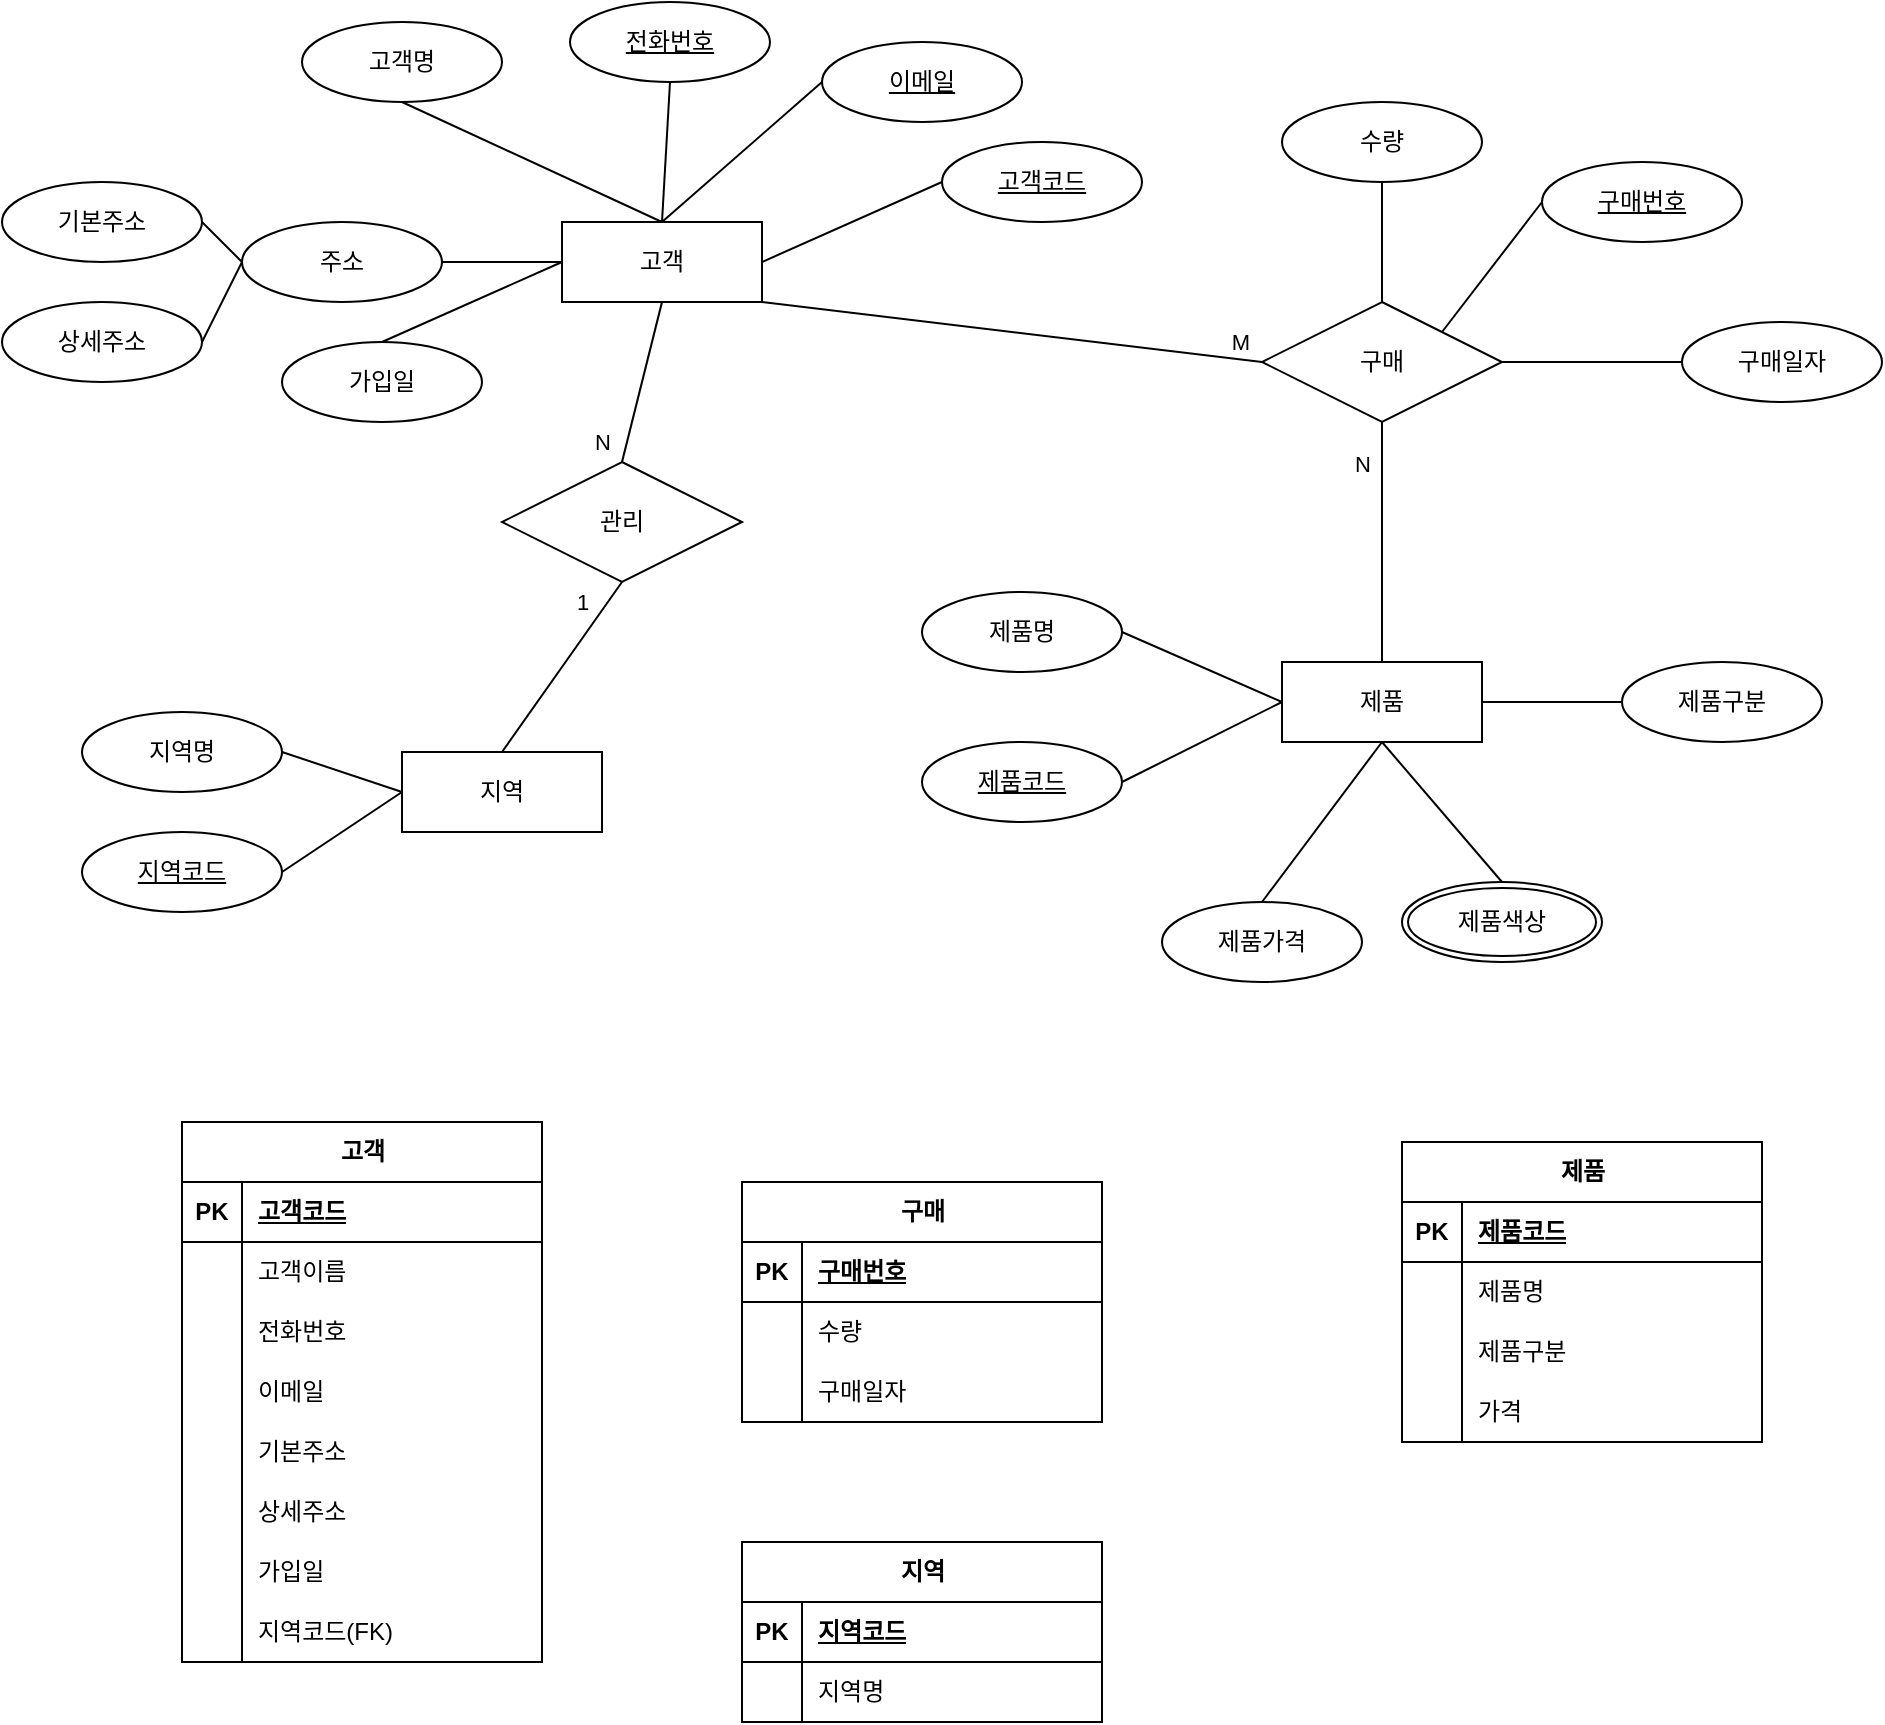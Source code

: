 <mxfile version="25.0.3">
  <diagram name="페이지-1" id="d0QHUHjjBnqB_T0leLFh">
    <mxGraphModel dx="1434" dy="746" grid="1" gridSize="10" guides="1" tooltips="1" connect="1" arrows="1" fold="1" page="1" pageScale="1" pageWidth="827" pageHeight="1169" math="0" shadow="0">
      <root>
        <mxCell id="0" />
        <mxCell id="1" parent="0" />
        <mxCell id="KUGhsdZ3GMTk7Ok1tHTb-1" value="고객" style="whiteSpace=wrap;html=1;align=center;" parent="1" vertex="1">
          <mxGeometry x="360" y="360" width="100" height="40" as="geometry" />
        </mxCell>
        <mxCell id="KUGhsdZ3GMTk7Ok1tHTb-2" value="고객명" style="ellipse;whiteSpace=wrap;html=1;align=center;" parent="1" vertex="1">
          <mxGeometry x="230" y="260" width="100" height="40" as="geometry" />
        </mxCell>
        <mxCell id="KUGhsdZ3GMTk7Ok1tHTb-3" value="" style="endArrow=none;html=1;rounded=0;exitX=0.5;exitY=1;exitDx=0;exitDy=0;entryX=0.5;entryY=0;entryDx=0;entryDy=0;" parent="1" source="KUGhsdZ3GMTk7Ok1tHTb-2" target="KUGhsdZ3GMTk7Ok1tHTb-1" edge="1">
          <mxGeometry relative="1" as="geometry">
            <mxPoint x="330" y="380" as="sourcePoint" />
            <mxPoint x="490" y="380" as="targetPoint" />
          </mxGeometry>
        </mxCell>
        <mxCell id="KUGhsdZ3GMTk7Ok1tHTb-6" value="전화번호" style="ellipse;whiteSpace=wrap;html=1;align=center;fontStyle=4;" parent="1" vertex="1">
          <mxGeometry x="364" y="250" width="100" height="40" as="geometry" />
        </mxCell>
        <mxCell id="KUGhsdZ3GMTk7Ok1tHTb-7" value="" style="endArrow=none;html=1;rounded=0;exitX=0.5;exitY=0;exitDx=0;exitDy=0;entryX=0.5;entryY=1;entryDx=0;entryDy=0;" parent="1" source="KUGhsdZ3GMTk7Ok1tHTb-1" target="KUGhsdZ3GMTk7Ok1tHTb-6" edge="1">
          <mxGeometry relative="1" as="geometry">
            <mxPoint x="340" y="330" as="sourcePoint" />
            <mxPoint x="420" y="370" as="targetPoint" />
          </mxGeometry>
        </mxCell>
        <mxCell id="KUGhsdZ3GMTk7Ok1tHTb-8" value="이메일" style="ellipse;whiteSpace=wrap;html=1;align=center;fontStyle=4;" parent="1" vertex="1">
          <mxGeometry x="490" y="270" width="100" height="40" as="geometry" />
        </mxCell>
        <mxCell id="KUGhsdZ3GMTk7Ok1tHTb-9" value="" style="endArrow=none;html=1;rounded=0;exitX=0.5;exitY=0;exitDx=0;exitDy=0;entryX=0;entryY=0.5;entryDx=0;entryDy=0;" parent="1" source="KUGhsdZ3GMTk7Ok1tHTb-1" target="KUGhsdZ3GMTk7Ok1tHTb-8" edge="1">
          <mxGeometry relative="1" as="geometry">
            <mxPoint x="420" y="370" as="sourcePoint" />
            <mxPoint x="470" y="330" as="targetPoint" />
          </mxGeometry>
        </mxCell>
        <mxCell id="KUGhsdZ3GMTk7Ok1tHTb-10" value="고객코드" style="ellipse;whiteSpace=wrap;html=1;align=center;fontStyle=4;" parent="1" vertex="1">
          <mxGeometry x="550" y="320" width="100" height="40" as="geometry" />
        </mxCell>
        <mxCell id="KUGhsdZ3GMTk7Ok1tHTb-11" value="" style="endArrow=none;html=1;rounded=0;exitX=1;exitY=0.5;exitDx=0;exitDy=0;entryX=0;entryY=0.5;entryDx=0;entryDy=0;" parent="1" source="KUGhsdZ3GMTk7Ok1tHTb-1" target="KUGhsdZ3GMTk7Ok1tHTb-10" edge="1">
          <mxGeometry relative="1" as="geometry">
            <mxPoint x="420" y="370" as="sourcePoint" />
            <mxPoint x="500" y="300" as="targetPoint" />
          </mxGeometry>
        </mxCell>
        <mxCell id="KUGhsdZ3GMTk7Ok1tHTb-12" value="주소" style="ellipse;whiteSpace=wrap;html=1;align=center;" parent="1" vertex="1">
          <mxGeometry x="200" y="360" width="100" height="40" as="geometry" />
        </mxCell>
        <mxCell id="KUGhsdZ3GMTk7Ok1tHTb-13" value="" style="endArrow=none;html=1;rounded=0;exitX=1;exitY=0.5;exitDx=0;exitDy=0;entryX=0;entryY=0.5;entryDx=0;entryDy=0;" parent="1" source="KUGhsdZ3GMTk7Ok1tHTb-12" target="KUGhsdZ3GMTk7Ok1tHTb-1" edge="1">
          <mxGeometry relative="1" as="geometry">
            <mxPoint x="290" y="310" as="sourcePoint" />
            <mxPoint x="420" y="370" as="targetPoint" />
          </mxGeometry>
        </mxCell>
        <mxCell id="KUGhsdZ3GMTk7Ok1tHTb-14" value="기본주소" style="ellipse;whiteSpace=wrap;html=1;align=center;" parent="1" vertex="1">
          <mxGeometry x="80" y="340" width="100" height="40" as="geometry" />
        </mxCell>
        <mxCell id="KUGhsdZ3GMTk7Ok1tHTb-15" value="상세주소" style="ellipse;whiteSpace=wrap;html=1;align=center;" parent="1" vertex="1">
          <mxGeometry x="80" y="400" width="100" height="40" as="geometry" />
        </mxCell>
        <mxCell id="KUGhsdZ3GMTk7Ok1tHTb-17" value="" style="endArrow=none;html=1;rounded=0;exitX=1;exitY=0.5;exitDx=0;exitDy=0;entryX=0;entryY=0.5;entryDx=0;entryDy=0;" parent="1" source="KUGhsdZ3GMTk7Ok1tHTb-14" target="KUGhsdZ3GMTk7Ok1tHTb-12" edge="1">
          <mxGeometry relative="1" as="geometry">
            <mxPoint x="290" y="310" as="sourcePoint" />
            <mxPoint x="420" y="370" as="targetPoint" />
          </mxGeometry>
        </mxCell>
        <mxCell id="KUGhsdZ3GMTk7Ok1tHTb-18" value="" style="endArrow=none;html=1;rounded=0;exitX=1;exitY=0.5;exitDx=0;exitDy=0;entryX=0;entryY=0.5;entryDx=0;entryDy=0;" parent="1" source="KUGhsdZ3GMTk7Ok1tHTb-15" target="KUGhsdZ3GMTk7Ok1tHTb-12" edge="1">
          <mxGeometry relative="1" as="geometry">
            <mxPoint x="190" y="370" as="sourcePoint" />
            <mxPoint x="210" y="390" as="targetPoint" />
          </mxGeometry>
        </mxCell>
        <mxCell id="KUGhsdZ3GMTk7Ok1tHTb-19" value="가입일" style="ellipse;whiteSpace=wrap;html=1;align=center;" parent="1" vertex="1">
          <mxGeometry x="220" y="420" width="100" height="40" as="geometry" />
        </mxCell>
        <mxCell id="KUGhsdZ3GMTk7Ok1tHTb-20" value="" style="endArrow=none;html=1;rounded=0;exitX=0.5;exitY=0;exitDx=0;exitDy=0;entryX=0;entryY=0.5;entryDx=0;entryDy=0;" parent="1" source="KUGhsdZ3GMTk7Ok1tHTb-19" target="KUGhsdZ3GMTk7Ok1tHTb-1" edge="1">
          <mxGeometry relative="1" as="geometry">
            <mxPoint x="310" y="390" as="sourcePoint" />
            <mxPoint x="370" y="390" as="targetPoint" />
          </mxGeometry>
        </mxCell>
        <mxCell id="KUGhsdZ3GMTk7Ok1tHTb-36" value="지역명" style="ellipse;whiteSpace=wrap;html=1;align=center;" parent="1" vertex="1">
          <mxGeometry x="120" y="605" width="100" height="40" as="geometry" />
        </mxCell>
        <mxCell id="KUGhsdZ3GMTk7Ok1tHTb-38" value="지역코드" style="ellipse;whiteSpace=wrap;html=1;align=center;fontStyle=4;" parent="1" vertex="1">
          <mxGeometry x="120" y="665" width="100" height="40" as="geometry" />
        </mxCell>
        <mxCell id="KUGhsdZ3GMTk7Ok1tHTb-39" value="" style="endArrow=none;html=1;rounded=0;entryX=1;entryY=0.5;entryDx=0;entryDy=0;" parent="1" target="KUGhsdZ3GMTk7Ok1tHTb-38" edge="1">
          <mxGeometry relative="1" as="geometry">
            <mxPoint x="280" y="645" as="sourcePoint" />
            <mxPoint x="230" y="635" as="targetPoint" />
          </mxGeometry>
        </mxCell>
        <mxCell id="KUGhsdZ3GMTk7Ok1tHTb-43" value="제품명" style="ellipse;whiteSpace=wrap;html=1;align=center;" parent="1" vertex="1">
          <mxGeometry x="540" y="545" width="100" height="40" as="geometry" />
        </mxCell>
        <mxCell id="KUGhsdZ3GMTk7Ok1tHTb-44" value="" style="endArrow=none;html=1;rounded=0;exitX=0;exitY=0.5;exitDx=0;exitDy=0;entryX=1;entryY=0.5;entryDx=0;entryDy=0;" parent="1" source="KUGhsdZ3GMTk7Ok1tHTb-50" target="KUGhsdZ3GMTk7Ok1tHTb-43" edge="1">
          <mxGeometry relative="1" as="geometry">
            <mxPoint x="744" y="640" as="sourcePoint" />
            <mxPoint x="660" y="620" as="targetPoint" />
          </mxGeometry>
        </mxCell>
        <mxCell id="KUGhsdZ3GMTk7Ok1tHTb-45" value="제품코드" style="ellipse;whiteSpace=wrap;html=1;align=center;fontStyle=4;" parent="1" vertex="1">
          <mxGeometry x="540" y="620" width="100" height="40" as="geometry" />
        </mxCell>
        <mxCell id="KUGhsdZ3GMTk7Ok1tHTb-46" value="" style="endArrow=none;html=1;rounded=0;entryX=1;entryY=0.5;entryDx=0;entryDy=0;exitX=0;exitY=0.5;exitDx=0;exitDy=0;" parent="1" source="KUGhsdZ3GMTk7Ok1tHTb-50" target="KUGhsdZ3GMTk7Ok1tHTb-45" edge="1">
          <mxGeometry relative="1" as="geometry">
            <mxPoint x="740" y="630" as="sourcePoint" />
            <mxPoint x="690" y="620" as="targetPoint" />
          </mxGeometry>
        </mxCell>
        <mxCell id="KUGhsdZ3GMTk7Ok1tHTb-48" value="지역" style="whiteSpace=wrap;html=1;align=center;" parent="1" vertex="1">
          <mxGeometry x="280" y="625" width="100" height="40" as="geometry" />
        </mxCell>
        <mxCell id="KUGhsdZ3GMTk7Ok1tHTb-49" value="" style="endArrow=none;html=1;rounded=0;exitX=0;exitY=0.5;exitDx=0;exitDy=0;entryX=1;entryY=0.5;entryDx=0;entryDy=0;" parent="1" source="KUGhsdZ3GMTk7Ok1tHTb-48" target="KUGhsdZ3GMTk7Ok1tHTb-36" edge="1">
          <mxGeometry relative="1" as="geometry">
            <mxPoint x="584" y="555" as="sourcePoint" />
            <mxPoint x="520" y="525" as="targetPoint" />
          </mxGeometry>
        </mxCell>
        <mxCell id="KUGhsdZ3GMTk7Ok1tHTb-50" value="제품" style="whiteSpace=wrap;html=1;align=center;" parent="1" vertex="1">
          <mxGeometry x="720" y="580" width="100" height="40" as="geometry" />
        </mxCell>
        <mxCell id="KUGhsdZ3GMTk7Ok1tHTb-51" value="제품구분" style="ellipse;whiteSpace=wrap;html=1;align=center;" parent="1" vertex="1">
          <mxGeometry x="890" y="580" width="100" height="40" as="geometry" />
        </mxCell>
        <mxCell id="KUGhsdZ3GMTk7Ok1tHTb-53" value="" style="endArrow=none;html=1;rounded=0;entryX=0;entryY=0.5;entryDx=0;entryDy=0;exitX=1;exitY=0.5;exitDx=0;exitDy=0;" parent="1" source="KUGhsdZ3GMTk7Ok1tHTb-50" target="KUGhsdZ3GMTk7Ok1tHTb-51" edge="1">
          <mxGeometry relative="1" as="geometry">
            <mxPoint x="840" y="645" as="sourcePoint" />
            <mxPoint x="670" y="630" as="targetPoint" />
          </mxGeometry>
        </mxCell>
        <mxCell id="KUGhsdZ3GMTk7Ok1tHTb-54" value="제품색상" style="ellipse;shape=doubleEllipse;margin=3;whiteSpace=wrap;html=1;align=center;" parent="1" vertex="1">
          <mxGeometry x="780" y="690" width="100" height="40" as="geometry" />
        </mxCell>
        <mxCell id="KUGhsdZ3GMTk7Ok1tHTb-55" value="" style="endArrow=none;html=1;rounded=0;entryX=0.5;entryY=0;entryDx=0;entryDy=0;exitX=0.5;exitY=1;exitDx=0;exitDy=0;" parent="1" source="KUGhsdZ3GMTk7Ok1tHTb-50" target="KUGhsdZ3GMTk7Ok1tHTb-54" edge="1">
          <mxGeometry relative="1" as="geometry">
            <mxPoint x="740" y="655" as="sourcePoint" />
            <mxPoint x="690" y="680" as="targetPoint" />
          </mxGeometry>
        </mxCell>
        <mxCell id="KUGhsdZ3GMTk7Ok1tHTb-56" value="제품가격" style="ellipse;whiteSpace=wrap;html=1;align=center;" parent="1" vertex="1">
          <mxGeometry x="660" y="700" width="100" height="40" as="geometry" />
        </mxCell>
        <mxCell id="KUGhsdZ3GMTk7Ok1tHTb-57" value="" style="endArrow=none;html=1;rounded=0;exitX=0.5;exitY=1;exitDx=0;exitDy=0;entryX=0.5;entryY=0;entryDx=0;entryDy=0;" parent="1" source="KUGhsdZ3GMTk7Ok1tHTb-50" target="KUGhsdZ3GMTk7Ok1tHTb-56" edge="1">
          <mxGeometry relative="1" as="geometry">
            <mxPoint x="790" y="635" as="sourcePoint" />
            <mxPoint x="820" y="610" as="targetPoint" />
          </mxGeometry>
        </mxCell>
        <mxCell id="KUGhsdZ3GMTk7Ok1tHTb-58" value="관리" style="shape=rhombus;perimeter=rhombusPerimeter;whiteSpace=wrap;html=1;align=center;" parent="1" vertex="1">
          <mxGeometry x="330" y="480" width="120" height="60" as="geometry" />
        </mxCell>
        <mxCell id="KUGhsdZ3GMTk7Ok1tHTb-59" value="구매" style="shape=rhombus;perimeter=rhombusPerimeter;whiteSpace=wrap;html=1;align=center;" parent="1" vertex="1">
          <mxGeometry x="710" y="400" width="120" height="60" as="geometry" />
        </mxCell>
        <mxCell id="KUGhsdZ3GMTk7Ok1tHTb-67" value="" style="endArrow=none;html=1;rounded=0;exitX=0.5;exitY=0;exitDx=0;exitDy=0;entryX=0.5;entryY=1;entryDx=0;entryDy=0;" parent="1" source="KUGhsdZ3GMTk7Ok1tHTb-58" target="KUGhsdZ3GMTk7Ok1tHTb-1" edge="1">
          <mxGeometry relative="1" as="geometry">
            <mxPoint x="280" y="430" as="sourcePoint" />
            <mxPoint x="370" y="390" as="targetPoint" />
          </mxGeometry>
        </mxCell>
        <mxCell id="KUGhsdZ3GMTk7Ok1tHTb-69" value="N" style="edgeLabel;html=1;align=center;verticalAlign=middle;resizable=0;points=[];" parent="KUGhsdZ3GMTk7Ok1tHTb-67" vertex="1" connectable="0">
          <mxGeometry x="0.006" y="-1" relative="1" as="geometry">
            <mxPoint x="-21" y="30" as="offset" />
          </mxGeometry>
        </mxCell>
        <mxCell id="KUGhsdZ3GMTk7Ok1tHTb-68" value="" style="endArrow=none;html=1;rounded=0;entryX=0.5;entryY=1;entryDx=0;entryDy=0;exitX=0.5;exitY=0;exitDx=0;exitDy=0;" parent="1" source="KUGhsdZ3GMTk7Ok1tHTb-48" target="KUGhsdZ3GMTk7Ok1tHTb-58" edge="1">
          <mxGeometry relative="1" as="geometry">
            <mxPoint x="330" y="620" as="sourcePoint" />
            <mxPoint x="350" y="550" as="targetPoint" />
          </mxGeometry>
        </mxCell>
        <mxCell id="KUGhsdZ3GMTk7Ok1tHTb-70" value="1" style="edgeLabel;html=1;align=center;verticalAlign=middle;resizable=0;points=[];" parent="KUGhsdZ3GMTk7Ok1tHTb-68" vertex="1" connectable="0">
          <mxGeometry x="0.365" relative="1" as="geometry">
            <mxPoint x="-1" y="-17" as="offset" />
          </mxGeometry>
        </mxCell>
        <mxCell id="KUGhsdZ3GMTk7Ok1tHTb-71" value="" style="endArrow=none;html=1;rounded=0;exitX=1;exitY=1;exitDx=0;exitDy=0;entryX=0;entryY=0.5;entryDx=0;entryDy=0;" parent="1" source="KUGhsdZ3GMTk7Ok1tHTb-1" target="KUGhsdZ3GMTk7Ok1tHTb-59" edge="1">
          <mxGeometry relative="1" as="geometry">
            <mxPoint x="470" y="390" as="sourcePoint" />
            <mxPoint x="560" y="350" as="targetPoint" />
          </mxGeometry>
        </mxCell>
        <mxCell id="KUGhsdZ3GMTk7Ok1tHTb-79" value="M" style="edgeLabel;html=1;align=center;verticalAlign=middle;resizable=0;points=[];" parent="KUGhsdZ3GMTk7Ok1tHTb-71" vertex="1" connectable="0">
          <mxGeometry x="0.648" relative="1" as="geometry">
            <mxPoint x="33" y="-5" as="offset" />
          </mxGeometry>
        </mxCell>
        <mxCell id="KUGhsdZ3GMTk7Ok1tHTb-72" value="" style="endArrow=none;html=1;rounded=0;exitX=0.5;exitY=1;exitDx=0;exitDy=0;entryX=0.5;entryY=0;entryDx=0;entryDy=0;" parent="1" source="KUGhsdZ3GMTk7Ok1tHTb-59" target="KUGhsdZ3GMTk7Ok1tHTb-50" edge="1">
          <mxGeometry relative="1" as="geometry">
            <mxPoint x="470" y="410" as="sourcePoint" />
            <mxPoint x="630" y="490" as="targetPoint" />
          </mxGeometry>
        </mxCell>
        <mxCell id="KUGhsdZ3GMTk7Ok1tHTb-80" value="N" style="edgeLabel;html=1;align=center;verticalAlign=middle;resizable=0;points=[];" parent="KUGhsdZ3GMTk7Ok1tHTb-72" vertex="1" connectable="0">
          <mxGeometry x="-0.211" y="1" relative="1" as="geometry">
            <mxPoint x="-11" y="-27" as="offset" />
          </mxGeometry>
        </mxCell>
        <mxCell id="KUGhsdZ3GMTk7Ok1tHTb-73" value="구매번호" style="ellipse;whiteSpace=wrap;html=1;align=center;fontStyle=4;" parent="1" vertex="1">
          <mxGeometry x="850" y="330" width="100" height="40" as="geometry" />
        </mxCell>
        <mxCell id="KUGhsdZ3GMTk7Ok1tHTb-74" value="수량" style="ellipse;whiteSpace=wrap;html=1;align=center;" parent="1" vertex="1">
          <mxGeometry x="720" y="300" width="100" height="40" as="geometry" />
        </mxCell>
        <mxCell id="KUGhsdZ3GMTk7Ok1tHTb-75" value="구매일자" style="ellipse;whiteSpace=wrap;html=1;align=center;" parent="1" vertex="1">
          <mxGeometry x="920" y="410" width="100" height="40" as="geometry" />
        </mxCell>
        <mxCell id="KUGhsdZ3GMTk7Ok1tHTb-76" value="" style="endArrow=none;html=1;rounded=0;entryX=0.5;entryY=1;entryDx=0;entryDy=0;exitX=0.5;exitY=0;exitDx=0;exitDy=0;" parent="1" source="KUGhsdZ3GMTk7Ok1tHTb-59" target="KUGhsdZ3GMTk7Ok1tHTb-74" edge="1">
          <mxGeometry relative="1" as="geometry">
            <mxPoint x="740" y="410" as="sourcePoint" />
            <mxPoint x="810" y="325" as="targetPoint" />
          </mxGeometry>
        </mxCell>
        <mxCell id="KUGhsdZ3GMTk7Ok1tHTb-77" value="" style="endArrow=none;html=1;rounded=0;entryX=0;entryY=0.5;entryDx=0;entryDy=0;exitX=1;exitY=0;exitDx=0;exitDy=0;" parent="1" source="KUGhsdZ3GMTk7Ok1tHTb-59" target="KUGhsdZ3GMTk7Ok1tHTb-73" edge="1">
          <mxGeometry relative="1" as="geometry">
            <mxPoint x="750" y="420" as="sourcePoint" />
            <mxPoint x="847" y="380" as="targetPoint" />
          </mxGeometry>
        </mxCell>
        <mxCell id="KUGhsdZ3GMTk7Ok1tHTb-78" value="" style="endArrow=none;html=1;rounded=0;entryX=0;entryY=0.5;entryDx=0;entryDy=0;exitX=1;exitY=0.5;exitDx=0;exitDy=0;" parent="1" source="KUGhsdZ3GMTk7Ok1tHTb-59" target="KUGhsdZ3GMTk7Ok1tHTb-75" edge="1">
          <mxGeometry relative="1" as="geometry">
            <mxPoint x="780" y="435" as="sourcePoint" />
            <mxPoint x="850" y="410" as="targetPoint" />
          </mxGeometry>
        </mxCell>
        <mxCell id="mt2pDggHzSbMjVmU1vKX-1" value="고객" style="shape=table;startSize=30;container=1;collapsible=1;childLayout=tableLayout;fixedRows=1;rowLines=0;fontStyle=1;align=center;resizeLast=1;html=1;" vertex="1" parent="1">
          <mxGeometry x="170" y="810" width="180" height="270" as="geometry" />
        </mxCell>
        <mxCell id="mt2pDggHzSbMjVmU1vKX-2" value="" style="shape=tableRow;horizontal=0;startSize=0;swimlaneHead=0;swimlaneBody=0;fillColor=none;collapsible=0;dropTarget=0;points=[[0,0.5],[1,0.5]];portConstraint=eastwest;top=0;left=0;right=0;bottom=1;" vertex="1" parent="mt2pDggHzSbMjVmU1vKX-1">
          <mxGeometry y="30" width="180" height="30" as="geometry" />
        </mxCell>
        <mxCell id="mt2pDggHzSbMjVmU1vKX-3" value="PK" style="shape=partialRectangle;connectable=0;fillColor=none;top=0;left=0;bottom=0;right=0;fontStyle=1;overflow=hidden;whiteSpace=wrap;html=1;" vertex="1" parent="mt2pDggHzSbMjVmU1vKX-2">
          <mxGeometry width="30" height="30" as="geometry">
            <mxRectangle width="30" height="30" as="alternateBounds" />
          </mxGeometry>
        </mxCell>
        <mxCell id="mt2pDggHzSbMjVmU1vKX-4" value="고객코드" style="shape=partialRectangle;connectable=0;fillColor=none;top=0;left=0;bottom=0;right=0;align=left;spacingLeft=6;fontStyle=5;overflow=hidden;whiteSpace=wrap;html=1;" vertex="1" parent="mt2pDggHzSbMjVmU1vKX-2">
          <mxGeometry x="30" width="150" height="30" as="geometry">
            <mxRectangle width="150" height="30" as="alternateBounds" />
          </mxGeometry>
        </mxCell>
        <mxCell id="mt2pDggHzSbMjVmU1vKX-5" value="" style="shape=tableRow;horizontal=0;startSize=0;swimlaneHead=0;swimlaneBody=0;fillColor=none;collapsible=0;dropTarget=0;points=[[0,0.5],[1,0.5]];portConstraint=eastwest;top=0;left=0;right=0;bottom=0;" vertex="1" parent="mt2pDggHzSbMjVmU1vKX-1">
          <mxGeometry y="60" width="180" height="30" as="geometry" />
        </mxCell>
        <mxCell id="mt2pDggHzSbMjVmU1vKX-6" value="" style="shape=partialRectangle;connectable=0;fillColor=none;top=0;left=0;bottom=0;right=0;editable=1;overflow=hidden;whiteSpace=wrap;html=1;" vertex="1" parent="mt2pDggHzSbMjVmU1vKX-5">
          <mxGeometry width="30" height="30" as="geometry">
            <mxRectangle width="30" height="30" as="alternateBounds" />
          </mxGeometry>
        </mxCell>
        <mxCell id="mt2pDggHzSbMjVmU1vKX-7" value="고객이름" style="shape=partialRectangle;connectable=0;fillColor=none;top=0;left=0;bottom=0;right=0;align=left;spacingLeft=6;overflow=hidden;whiteSpace=wrap;html=1;" vertex="1" parent="mt2pDggHzSbMjVmU1vKX-5">
          <mxGeometry x="30" width="150" height="30" as="geometry">
            <mxRectangle width="150" height="30" as="alternateBounds" />
          </mxGeometry>
        </mxCell>
        <mxCell id="mt2pDggHzSbMjVmU1vKX-8" value="" style="shape=tableRow;horizontal=0;startSize=0;swimlaneHead=0;swimlaneBody=0;fillColor=none;collapsible=0;dropTarget=0;points=[[0,0.5],[1,0.5]];portConstraint=eastwest;top=0;left=0;right=0;bottom=0;" vertex="1" parent="mt2pDggHzSbMjVmU1vKX-1">
          <mxGeometry y="90" width="180" height="30" as="geometry" />
        </mxCell>
        <mxCell id="mt2pDggHzSbMjVmU1vKX-9" value="" style="shape=partialRectangle;connectable=0;fillColor=none;top=0;left=0;bottom=0;right=0;editable=1;overflow=hidden;whiteSpace=wrap;html=1;" vertex="1" parent="mt2pDggHzSbMjVmU1vKX-8">
          <mxGeometry width="30" height="30" as="geometry">
            <mxRectangle width="30" height="30" as="alternateBounds" />
          </mxGeometry>
        </mxCell>
        <mxCell id="mt2pDggHzSbMjVmU1vKX-10" value="전화번호" style="shape=partialRectangle;connectable=0;fillColor=none;top=0;left=0;bottom=0;right=0;align=left;spacingLeft=6;overflow=hidden;whiteSpace=wrap;html=1;" vertex="1" parent="mt2pDggHzSbMjVmU1vKX-8">
          <mxGeometry x="30" width="150" height="30" as="geometry">
            <mxRectangle width="150" height="30" as="alternateBounds" />
          </mxGeometry>
        </mxCell>
        <mxCell id="mt2pDggHzSbMjVmU1vKX-11" value="" style="shape=tableRow;horizontal=0;startSize=0;swimlaneHead=0;swimlaneBody=0;fillColor=none;collapsible=0;dropTarget=0;points=[[0,0.5],[1,0.5]];portConstraint=eastwest;top=0;left=0;right=0;bottom=0;" vertex="1" parent="mt2pDggHzSbMjVmU1vKX-1">
          <mxGeometry y="120" width="180" height="30" as="geometry" />
        </mxCell>
        <mxCell id="mt2pDggHzSbMjVmU1vKX-12" value="" style="shape=partialRectangle;connectable=0;fillColor=none;top=0;left=0;bottom=0;right=0;editable=1;overflow=hidden;whiteSpace=wrap;html=1;" vertex="1" parent="mt2pDggHzSbMjVmU1vKX-11">
          <mxGeometry width="30" height="30" as="geometry">
            <mxRectangle width="30" height="30" as="alternateBounds" />
          </mxGeometry>
        </mxCell>
        <mxCell id="mt2pDggHzSbMjVmU1vKX-13" value="이메일" style="shape=partialRectangle;connectable=0;fillColor=none;top=0;left=0;bottom=0;right=0;align=left;spacingLeft=6;overflow=hidden;whiteSpace=wrap;html=1;" vertex="1" parent="mt2pDggHzSbMjVmU1vKX-11">
          <mxGeometry x="30" width="150" height="30" as="geometry">
            <mxRectangle width="150" height="30" as="alternateBounds" />
          </mxGeometry>
        </mxCell>
        <mxCell id="mt2pDggHzSbMjVmU1vKX-14" value="" style="shape=tableRow;horizontal=0;startSize=0;swimlaneHead=0;swimlaneBody=0;fillColor=none;collapsible=0;dropTarget=0;points=[[0,0.5],[1,0.5]];portConstraint=eastwest;top=0;left=0;right=0;bottom=0;" vertex="1" parent="mt2pDggHzSbMjVmU1vKX-1">
          <mxGeometry y="150" width="180" height="30" as="geometry" />
        </mxCell>
        <mxCell id="mt2pDggHzSbMjVmU1vKX-15" value="" style="shape=partialRectangle;connectable=0;fillColor=none;top=0;left=0;bottom=0;right=0;editable=1;overflow=hidden;whiteSpace=wrap;html=1;" vertex="1" parent="mt2pDggHzSbMjVmU1vKX-14">
          <mxGeometry width="30" height="30" as="geometry">
            <mxRectangle width="30" height="30" as="alternateBounds" />
          </mxGeometry>
        </mxCell>
        <mxCell id="mt2pDggHzSbMjVmU1vKX-16" value="기본주소" style="shape=partialRectangle;connectable=0;fillColor=none;top=0;left=0;bottom=0;right=0;align=left;spacingLeft=6;overflow=hidden;whiteSpace=wrap;html=1;" vertex="1" parent="mt2pDggHzSbMjVmU1vKX-14">
          <mxGeometry x="30" width="150" height="30" as="geometry">
            <mxRectangle width="150" height="30" as="alternateBounds" />
          </mxGeometry>
        </mxCell>
        <mxCell id="mt2pDggHzSbMjVmU1vKX-17" value="" style="shape=tableRow;horizontal=0;startSize=0;swimlaneHead=0;swimlaneBody=0;fillColor=none;collapsible=0;dropTarget=0;points=[[0,0.5],[1,0.5]];portConstraint=eastwest;top=0;left=0;right=0;bottom=0;" vertex="1" parent="mt2pDggHzSbMjVmU1vKX-1">
          <mxGeometry y="180" width="180" height="30" as="geometry" />
        </mxCell>
        <mxCell id="mt2pDggHzSbMjVmU1vKX-18" value="" style="shape=partialRectangle;connectable=0;fillColor=none;top=0;left=0;bottom=0;right=0;editable=1;overflow=hidden;whiteSpace=wrap;html=1;" vertex="1" parent="mt2pDggHzSbMjVmU1vKX-17">
          <mxGeometry width="30" height="30" as="geometry">
            <mxRectangle width="30" height="30" as="alternateBounds" />
          </mxGeometry>
        </mxCell>
        <mxCell id="mt2pDggHzSbMjVmU1vKX-19" value="상세주소" style="shape=partialRectangle;connectable=0;fillColor=none;top=0;left=0;bottom=0;right=0;align=left;spacingLeft=6;overflow=hidden;whiteSpace=wrap;html=1;" vertex="1" parent="mt2pDggHzSbMjVmU1vKX-17">
          <mxGeometry x="30" width="150" height="30" as="geometry">
            <mxRectangle width="150" height="30" as="alternateBounds" />
          </mxGeometry>
        </mxCell>
        <mxCell id="mt2pDggHzSbMjVmU1vKX-20" value="" style="shape=tableRow;horizontal=0;startSize=0;swimlaneHead=0;swimlaneBody=0;fillColor=none;collapsible=0;dropTarget=0;points=[[0,0.5],[1,0.5]];portConstraint=eastwest;top=0;left=0;right=0;bottom=0;" vertex="1" parent="mt2pDggHzSbMjVmU1vKX-1">
          <mxGeometry y="210" width="180" height="30" as="geometry" />
        </mxCell>
        <mxCell id="mt2pDggHzSbMjVmU1vKX-21" value="" style="shape=partialRectangle;connectable=0;fillColor=none;top=0;left=0;bottom=0;right=0;editable=1;overflow=hidden;whiteSpace=wrap;html=1;" vertex="1" parent="mt2pDggHzSbMjVmU1vKX-20">
          <mxGeometry width="30" height="30" as="geometry">
            <mxRectangle width="30" height="30" as="alternateBounds" />
          </mxGeometry>
        </mxCell>
        <mxCell id="mt2pDggHzSbMjVmU1vKX-22" value="가입일" style="shape=partialRectangle;connectable=0;fillColor=none;top=0;left=0;bottom=0;right=0;align=left;spacingLeft=6;overflow=hidden;whiteSpace=wrap;html=1;" vertex="1" parent="mt2pDggHzSbMjVmU1vKX-20">
          <mxGeometry x="30" width="150" height="30" as="geometry">
            <mxRectangle width="150" height="30" as="alternateBounds" />
          </mxGeometry>
        </mxCell>
        <mxCell id="mt2pDggHzSbMjVmU1vKX-23" value="" style="shape=tableRow;horizontal=0;startSize=0;swimlaneHead=0;swimlaneBody=0;fillColor=none;collapsible=0;dropTarget=0;points=[[0,0.5],[1,0.5]];portConstraint=eastwest;top=0;left=0;right=0;bottom=0;" vertex="1" parent="mt2pDggHzSbMjVmU1vKX-1">
          <mxGeometry y="240" width="180" height="30" as="geometry" />
        </mxCell>
        <mxCell id="mt2pDggHzSbMjVmU1vKX-24" value="" style="shape=partialRectangle;connectable=0;fillColor=none;top=0;left=0;bottom=0;right=0;editable=1;overflow=hidden;whiteSpace=wrap;html=1;" vertex="1" parent="mt2pDggHzSbMjVmU1vKX-23">
          <mxGeometry width="30" height="30" as="geometry">
            <mxRectangle width="30" height="30" as="alternateBounds" />
          </mxGeometry>
        </mxCell>
        <mxCell id="mt2pDggHzSbMjVmU1vKX-25" value="지역코드(FK)" style="shape=partialRectangle;connectable=0;fillColor=none;top=0;left=0;bottom=0;right=0;align=left;spacingLeft=6;overflow=hidden;whiteSpace=wrap;html=1;" vertex="1" parent="mt2pDggHzSbMjVmU1vKX-23">
          <mxGeometry x="30" width="150" height="30" as="geometry">
            <mxRectangle width="150" height="30" as="alternateBounds" />
          </mxGeometry>
        </mxCell>
        <mxCell id="mt2pDggHzSbMjVmU1vKX-26" value="지역" style="shape=table;startSize=30;container=1;collapsible=1;childLayout=tableLayout;fixedRows=1;rowLines=0;fontStyle=1;align=center;resizeLast=1;html=1;" vertex="1" parent="1">
          <mxGeometry x="450" y="1020" width="180" height="90" as="geometry" />
        </mxCell>
        <mxCell id="mt2pDggHzSbMjVmU1vKX-27" value="" style="shape=tableRow;horizontal=0;startSize=0;swimlaneHead=0;swimlaneBody=0;fillColor=none;collapsible=0;dropTarget=0;points=[[0,0.5],[1,0.5]];portConstraint=eastwest;top=0;left=0;right=0;bottom=1;" vertex="1" parent="mt2pDggHzSbMjVmU1vKX-26">
          <mxGeometry y="30" width="180" height="30" as="geometry" />
        </mxCell>
        <mxCell id="mt2pDggHzSbMjVmU1vKX-28" value="PK" style="shape=partialRectangle;connectable=0;fillColor=none;top=0;left=0;bottom=0;right=0;fontStyle=1;overflow=hidden;whiteSpace=wrap;html=1;" vertex="1" parent="mt2pDggHzSbMjVmU1vKX-27">
          <mxGeometry width="30" height="30" as="geometry">
            <mxRectangle width="30" height="30" as="alternateBounds" />
          </mxGeometry>
        </mxCell>
        <mxCell id="mt2pDggHzSbMjVmU1vKX-29" value="지역코드" style="shape=partialRectangle;connectable=0;fillColor=none;top=0;left=0;bottom=0;right=0;align=left;spacingLeft=6;fontStyle=5;overflow=hidden;whiteSpace=wrap;html=1;" vertex="1" parent="mt2pDggHzSbMjVmU1vKX-27">
          <mxGeometry x="30" width="150" height="30" as="geometry">
            <mxRectangle width="150" height="30" as="alternateBounds" />
          </mxGeometry>
        </mxCell>
        <mxCell id="mt2pDggHzSbMjVmU1vKX-36" value="" style="shape=tableRow;horizontal=0;startSize=0;swimlaneHead=0;swimlaneBody=0;fillColor=none;collapsible=0;dropTarget=0;points=[[0,0.5],[1,0.5]];portConstraint=eastwest;top=0;left=0;right=0;bottom=0;" vertex="1" parent="mt2pDggHzSbMjVmU1vKX-26">
          <mxGeometry y="60" width="180" height="30" as="geometry" />
        </mxCell>
        <mxCell id="mt2pDggHzSbMjVmU1vKX-37" value="" style="shape=partialRectangle;connectable=0;fillColor=none;top=0;left=0;bottom=0;right=0;editable=1;overflow=hidden;whiteSpace=wrap;html=1;" vertex="1" parent="mt2pDggHzSbMjVmU1vKX-36">
          <mxGeometry width="30" height="30" as="geometry">
            <mxRectangle width="30" height="30" as="alternateBounds" />
          </mxGeometry>
        </mxCell>
        <mxCell id="mt2pDggHzSbMjVmU1vKX-38" value="지역명" style="shape=partialRectangle;connectable=0;fillColor=none;top=0;left=0;bottom=0;right=0;align=left;spacingLeft=6;overflow=hidden;whiteSpace=wrap;html=1;" vertex="1" parent="mt2pDggHzSbMjVmU1vKX-36">
          <mxGeometry x="30" width="150" height="30" as="geometry">
            <mxRectangle width="150" height="30" as="alternateBounds" />
          </mxGeometry>
        </mxCell>
        <mxCell id="mt2pDggHzSbMjVmU1vKX-52" value="구매" style="shape=table;startSize=30;container=1;collapsible=1;childLayout=tableLayout;fixedRows=1;rowLines=0;fontStyle=1;align=center;resizeLast=1;html=1;" vertex="1" parent="1">
          <mxGeometry x="450" y="840" width="180" height="120" as="geometry" />
        </mxCell>
        <mxCell id="mt2pDggHzSbMjVmU1vKX-53" value="" style="shape=tableRow;horizontal=0;startSize=0;swimlaneHead=0;swimlaneBody=0;fillColor=none;collapsible=0;dropTarget=0;points=[[0,0.5],[1,0.5]];portConstraint=eastwest;top=0;left=0;right=0;bottom=1;" vertex="1" parent="mt2pDggHzSbMjVmU1vKX-52">
          <mxGeometry y="30" width="180" height="30" as="geometry" />
        </mxCell>
        <mxCell id="mt2pDggHzSbMjVmU1vKX-54" value="PK" style="shape=partialRectangle;connectable=0;fillColor=none;top=0;left=0;bottom=0;right=0;fontStyle=1;overflow=hidden;whiteSpace=wrap;html=1;" vertex="1" parent="mt2pDggHzSbMjVmU1vKX-53">
          <mxGeometry width="30" height="30" as="geometry">
            <mxRectangle width="30" height="30" as="alternateBounds" />
          </mxGeometry>
        </mxCell>
        <mxCell id="mt2pDggHzSbMjVmU1vKX-55" value="구매번호" style="shape=partialRectangle;connectable=0;fillColor=none;top=0;left=0;bottom=0;right=0;align=left;spacingLeft=6;fontStyle=5;overflow=hidden;whiteSpace=wrap;html=1;" vertex="1" parent="mt2pDggHzSbMjVmU1vKX-53">
          <mxGeometry x="30" width="150" height="30" as="geometry">
            <mxRectangle width="150" height="30" as="alternateBounds" />
          </mxGeometry>
        </mxCell>
        <mxCell id="mt2pDggHzSbMjVmU1vKX-56" value="" style="shape=tableRow;horizontal=0;startSize=0;swimlaneHead=0;swimlaneBody=0;fillColor=none;collapsible=0;dropTarget=0;points=[[0,0.5],[1,0.5]];portConstraint=eastwest;top=0;left=0;right=0;bottom=0;" vertex="1" parent="mt2pDggHzSbMjVmU1vKX-52">
          <mxGeometry y="60" width="180" height="30" as="geometry" />
        </mxCell>
        <mxCell id="mt2pDggHzSbMjVmU1vKX-57" value="" style="shape=partialRectangle;connectable=0;fillColor=none;top=0;left=0;bottom=0;right=0;editable=1;overflow=hidden;whiteSpace=wrap;html=1;" vertex="1" parent="mt2pDggHzSbMjVmU1vKX-56">
          <mxGeometry width="30" height="30" as="geometry">
            <mxRectangle width="30" height="30" as="alternateBounds" />
          </mxGeometry>
        </mxCell>
        <mxCell id="mt2pDggHzSbMjVmU1vKX-58" value="수량" style="shape=partialRectangle;connectable=0;fillColor=none;top=0;left=0;bottom=0;right=0;align=left;spacingLeft=6;overflow=hidden;whiteSpace=wrap;html=1;" vertex="1" parent="mt2pDggHzSbMjVmU1vKX-56">
          <mxGeometry x="30" width="150" height="30" as="geometry">
            <mxRectangle width="150" height="30" as="alternateBounds" />
          </mxGeometry>
        </mxCell>
        <mxCell id="mt2pDggHzSbMjVmU1vKX-59" value="" style="shape=tableRow;horizontal=0;startSize=0;swimlaneHead=0;swimlaneBody=0;fillColor=none;collapsible=0;dropTarget=0;points=[[0,0.5],[1,0.5]];portConstraint=eastwest;top=0;left=0;right=0;bottom=0;" vertex="1" parent="mt2pDggHzSbMjVmU1vKX-52">
          <mxGeometry y="90" width="180" height="30" as="geometry" />
        </mxCell>
        <mxCell id="mt2pDggHzSbMjVmU1vKX-60" value="" style="shape=partialRectangle;connectable=0;fillColor=none;top=0;left=0;bottom=0;right=0;editable=1;overflow=hidden;whiteSpace=wrap;html=1;" vertex="1" parent="mt2pDggHzSbMjVmU1vKX-59">
          <mxGeometry width="30" height="30" as="geometry">
            <mxRectangle width="30" height="30" as="alternateBounds" />
          </mxGeometry>
        </mxCell>
        <mxCell id="mt2pDggHzSbMjVmU1vKX-61" value="구매일자" style="shape=partialRectangle;connectable=0;fillColor=none;top=0;left=0;bottom=0;right=0;align=left;spacingLeft=6;overflow=hidden;whiteSpace=wrap;html=1;" vertex="1" parent="mt2pDggHzSbMjVmU1vKX-59">
          <mxGeometry x="30" width="150" height="30" as="geometry">
            <mxRectangle width="150" height="30" as="alternateBounds" />
          </mxGeometry>
        </mxCell>
        <mxCell id="mt2pDggHzSbMjVmU1vKX-77" value="제품" style="shape=table;startSize=30;container=1;collapsible=1;childLayout=tableLayout;fixedRows=1;rowLines=0;fontStyle=1;align=center;resizeLast=1;html=1;" vertex="1" parent="1">
          <mxGeometry x="780" y="820" width="180" height="150" as="geometry" />
        </mxCell>
        <mxCell id="mt2pDggHzSbMjVmU1vKX-78" value="" style="shape=tableRow;horizontal=0;startSize=0;swimlaneHead=0;swimlaneBody=0;fillColor=none;collapsible=0;dropTarget=0;points=[[0,0.5],[1,0.5]];portConstraint=eastwest;top=0;left=0;right=0;bottom=1;" vertex="1" parent="mt2pDggHzSbMjVmU1vKX-77">
          <mxGeometry y="30" width="180" height="30" as="geometry" />
        </mxCell>
        <mxCell id="mt2pDggHzSbMjVmU1vKX-79" value="PK" style="shape=partialRectangle;connectable=0;fillColor=none;top=0;left=0;bottom=0;right=0;fontStyle=1;overflow=hidden;whiteSpace=wrap;html=1;" vertex="1" parent="mt2pDggHzSbMjVmU1vKX-78">
          <mxGeometry width="30" height="30" as="geometry">
            <mxRectangle width="30" height="30" as="alternateBounds" />
          </mxGeometry>
        </mxCell>
        <mxCell id="mt2pDggHzSbMjVmU1vKX-80" value="제품코드" style="shape=partialRectangle;connectable=0;fillColor=none;top=0;left=0;bottom=0;right=0;align=left;spacingLeft=6;fontStyle=5;overflow=hidden;whiteSpace=wrap;html=1;" vertex="1" parent="mt2pDggHzSbMjVmU1vKX-78">
          <mxGeometry x="30" width="150" height="30" as="geometry">
            <mxRectangle width="150" height="30" as="alternateBounds" />
          </mxGeometry>
        </mxCell>
        <mxCell id="mt2pDggHzSbMjVmU1vKX-81" value="" style="shape=tableRow;horizontal=0;startSize=0;swimlaneHead=0;swimlaneBody=0;fillColor=none;collapsible=0;dropTarget=0;points=[[0,0.5],[1,0.5]];portConstraint=eastwest;top=0;left=0;right=0;bottom=0;" vertex="1" parent="mt2pDggHzSbMjVmU1vKX-77">
          <mxGeometry y="60" width="180" height="30" as="geometry" />
        </mxCell>
        <mxCell id="mt2pDggHzSbMjVmU1vKX-82" value="" style="shape=partialRectangle;connectable=0;fillColor=none;top=0;left=0;bottom=0;right=0;editable=1;overflow=hidden;whiteSpace=wrap;html=1;" vertex="1" parent="mt2pDggHzSbMjVmU1vKX-81">
          <mxGeometry width="30" height="30" as="geometry">
            <mxRectangle width="30" height="30" as="alternateBounds" />
          </mxGeometry>
        </mxCell>
        <mxCell id="mt2pDggHzSbMjVmU1vKX-83" value="제품명" style="shape=partialRectangle;connectable=0;fillColor=none;top=0;left=0;bottom=0;right=0;align=left;spacingLeft=6;overflow=hidden;whiteSpace=wrap;html=1;" vertex="1" parent="mt2pDggHzSbMjVmU1vKX-81">
          <mxGeometry x="30" width="150" height="30" as="geometry">
            <mxRectangle width="150" height="30" as="alternateBounds" />
          </mxGeometry>
        </mxCell>
        <mxCell id="mt2pDggHzSbMjVmU1vKX-84" value="" style="shape=tableRow;horizontal=0;startSize=0;swimlaneHead=0;swimlaneBody=0;fillColor=none;collapsible=0;dropTarget=0;points=[[0,0.5],[1,0.5]];portConstraint=eastwest;top=0;left=0;right=0;bottom=0;" vertex="1" parent="mt2pDggHzSbMjVmU1vKX-77">
          <mxGeometry y="90" width="180" height="30" as="geometry" />
        </mxCell>
        <mxCell id="mt2pDggHzSbMjVmU1vKX-85" value="" style="shape=partialRectangle;connectable=0;fillColor=none;top=0;left=0;bottom=0;right=0;editable=1;overflow=hidden;whiteSpace=wrap;html=1;" vertex="1" parent="mt2pDggHzSbMjVmU1vKX-84">
          <mxGeometry width="30" height="30" as="geometry">
            <mxRectangle width="30" height="30" as="alternateBounds" />
          </mxGeometry>
        </mxCell>
        <mxCell id="mt2pDggHzSbMjVmU1vKX-86" value="제품구분" style="shape=partialRectangle;connectable=0;fillColor=none;top=0;left=0;bottom=0;right=0;align=left;spacingLeft=6;overflow=hidden;whiteSpace=wrap;html=1;" vertex="1" parent="mt2pDggHzSbMjVmU1vKX-84">
          <mxGeometry x="30" width="150" height="30" as="geometry">
            <mxRectangle width="150" height="30" as="alternateBounds" />
          </mxGeometry>
        </mxCell>
        <mxCell id="mt2pDggHzSbMjVmU1vKX-87" value="" style="shape=tableRow;horizontal=0;startSize=0;swimlaneHead=0;swimlaneBody=0;fillColor=none;collapsible=0;dropTarget=0;points=[[0,0.5],[1,0.5]];portConstraint=eastwest;top=0;left=0;right=0;bottom=0;" vertex="1" parent="mt2pDggHzSbMjVmU1vKX-77">
          <mxGeometry y="120" width="180" height="30" as="geometry" />
        </mxCell>
        <mxCell id="mt2pDggHzSbMjVmU1vKX-88" value="" style="shape=partialRectangle;connectable=0;fillColor=none;top=0;left=0;bottom=0;right=0;editable=1;overflow=hidden;whiteSpace=wrap;html=1;" vertex="1" parent="mt2pDggHzSbMjVmU1vKX-87">
          <mxGeometry width="30" height="30" as="geometry">
            <mxRectangle width="30" height="30" as="alternateBounds" />
          </mxGeometry>
        </mxCell>
        <mxCell id="mt2pDggHzSbMjVmU1vKX-89" value="가격" style="shape=partialRectangle;connectable=0;fillColor=none;top=0;left=0;bottom=0;right=0;align=left;spacingLeft=6;overflow=hidden;whiteSpace=wrap;html=1;" vertex="1" parent="mt2pDggHzSbMjVmU1vKX-87">
          <mxGeometry x="30" width="150" height="30" as="geometry">
            <mxRectangle width="150" height="30" as="alternateBounds" />
          </mxGeometry>
        </mxCell>
      </root>
    </mxGraphModel>
  </diagram>
</mxfile>
